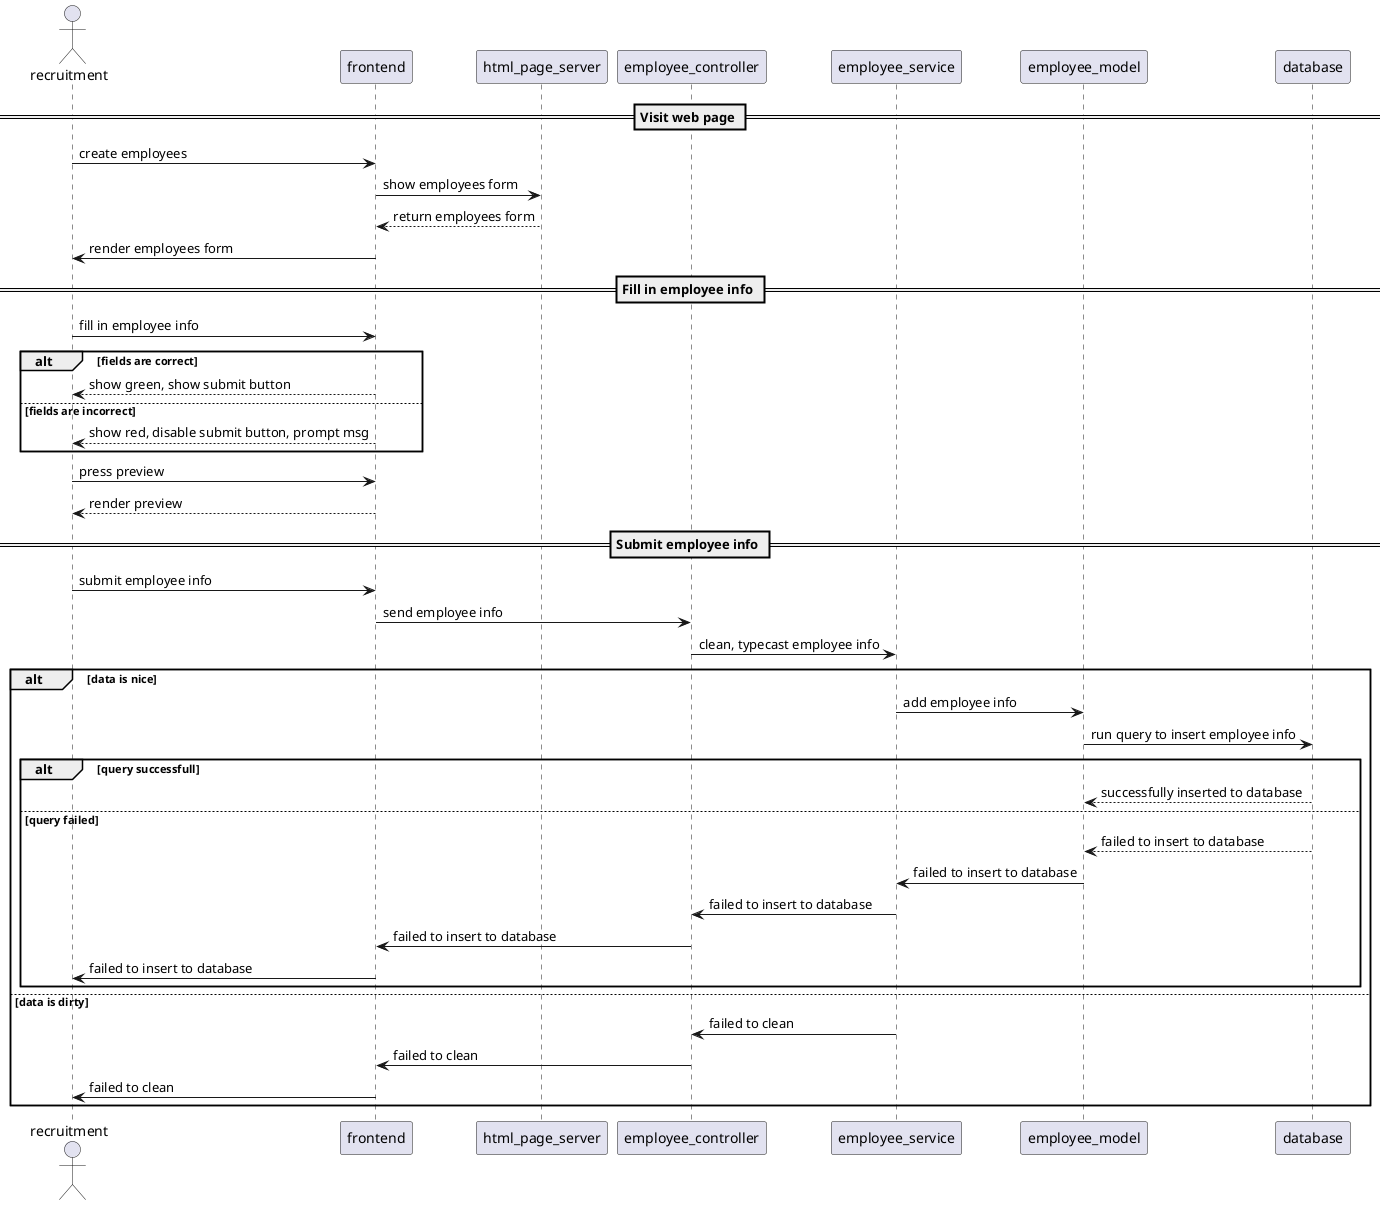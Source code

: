 @startuml Adding employees (manually)
actor recruitment

== Visit web page ==
recruitment -> frontend : create employees
frontend -> html_page_server : show employees form
frontend <-- html_page_server : return employees form
recruitment <- frontend : render employees form

== Fill in employee info ==
recruitment -> frontend : fill in employee info
alt fields are correct
    recruitment <-- frontend : show green, show submit button
else fields are incorrect
    recruitment <-- frontend : show red, disable submit button, prompt msg
end
recruitment -> frontend : press preview
recruitment <-- frontend : render preview
== Submit employee info ==
recruitment -> frontend : submit employee info
frontend -> employee_controller : send employee info
employee_controller -> employee_service : clean, typecast employee info
alt data is nice 
    employee_service -> employee_model : add employee info
    employee_model -> database : run query to insert employee info
    alt query successfull 
        employee_model <-- database : successfully inserted to database
    else query failed 
        employee_model <-- database : failed to insert to database
        employee_service <- employee_model : failed to insert to database
        employee_controller <- employee_service : failed to insert to database
        frontend <- employee_controller : failed to insert to database
        recruitment <- frontend : failed to insert to database
    end
else data is dirty 
    employee_controller <- employee_service : failed to clean
    frontend <- employee_controller : failed to clean
    recruitment <- frontend : failed to clean
end
@enduml